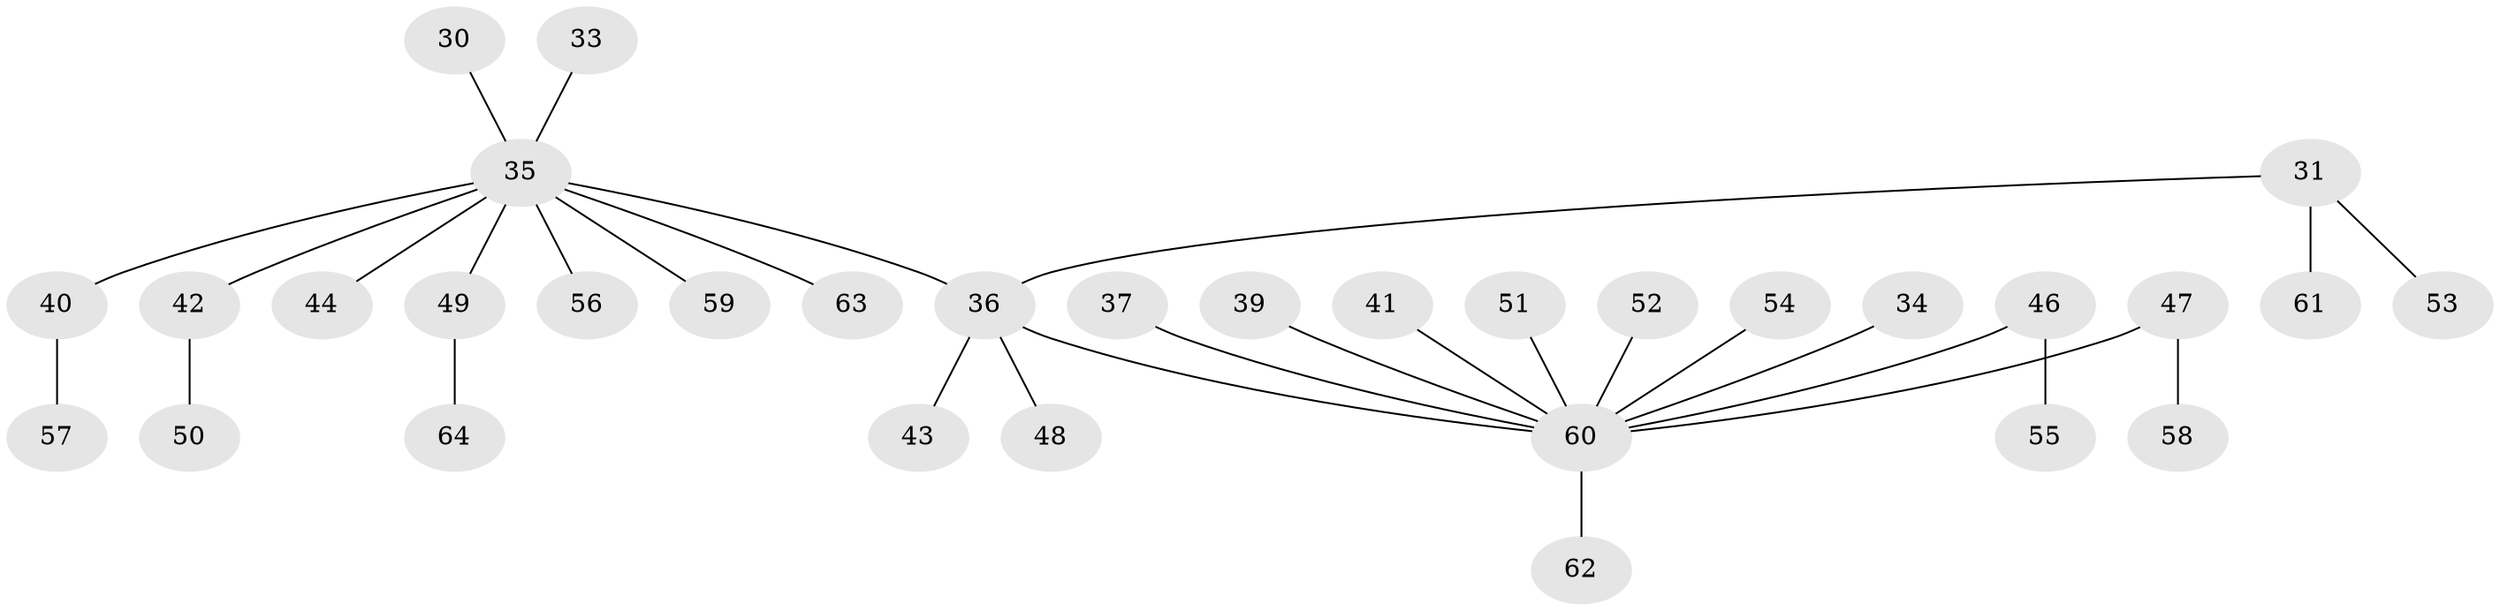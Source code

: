 // original degree distribution, {4: 0.09375, 3: 0.1875, 2: 0.1875, 5: 0.03125, 1: 0.5}
// Generated by graph-tools (version 1.1) at 2025/53/03/09/25 04:53:28]
// undirected, 32 vertices, 31 edges
graph export_dot {
graph [start="1"]
  node [color=gray90,style=filled];
  30;
  31 [super="+17+19+27"];
  33;
  34;
  35 [super="+18+13+32+24+23+26"];
  36 [super="+4"];
  37;
  39;
  40;
  41;
  42;
  43 [super="+8"];
  44;
  46;
  47;
  48;
  49;
  50;
  51;
  52;
  53;
  54;
  55;
  56;
  57;
  58;
  59;
  60 [super="+10+25+38+45+29"];
  61;
  62;
  63;
  64;
  30 -- 35;
  31 -- 61;
  31 -- 36;
  31 -- 53;
  33 -- 35;
  34 -- 60;
  35 -- 49;
  35 -- 56;
  35 -- 59;
  35 -- 42;
  35 -- 44;
  35 -- 36;
  35 -- 40;
  35 -- 63;
  36 -- 48;
  36 -- 43;
  36 -- 60;
  37 -- 60;
  39 -- 60;
  40 -- 57;
  41 -- 60;
  42 -- 50;
  46 -- 55;
  46 -- 60;
  47 -- 58;
  47 -- 60;
  49 -- 64;
  51 -- 60;
  52 -- 60;
  54 -- 60;
  60 -- 62;
}
